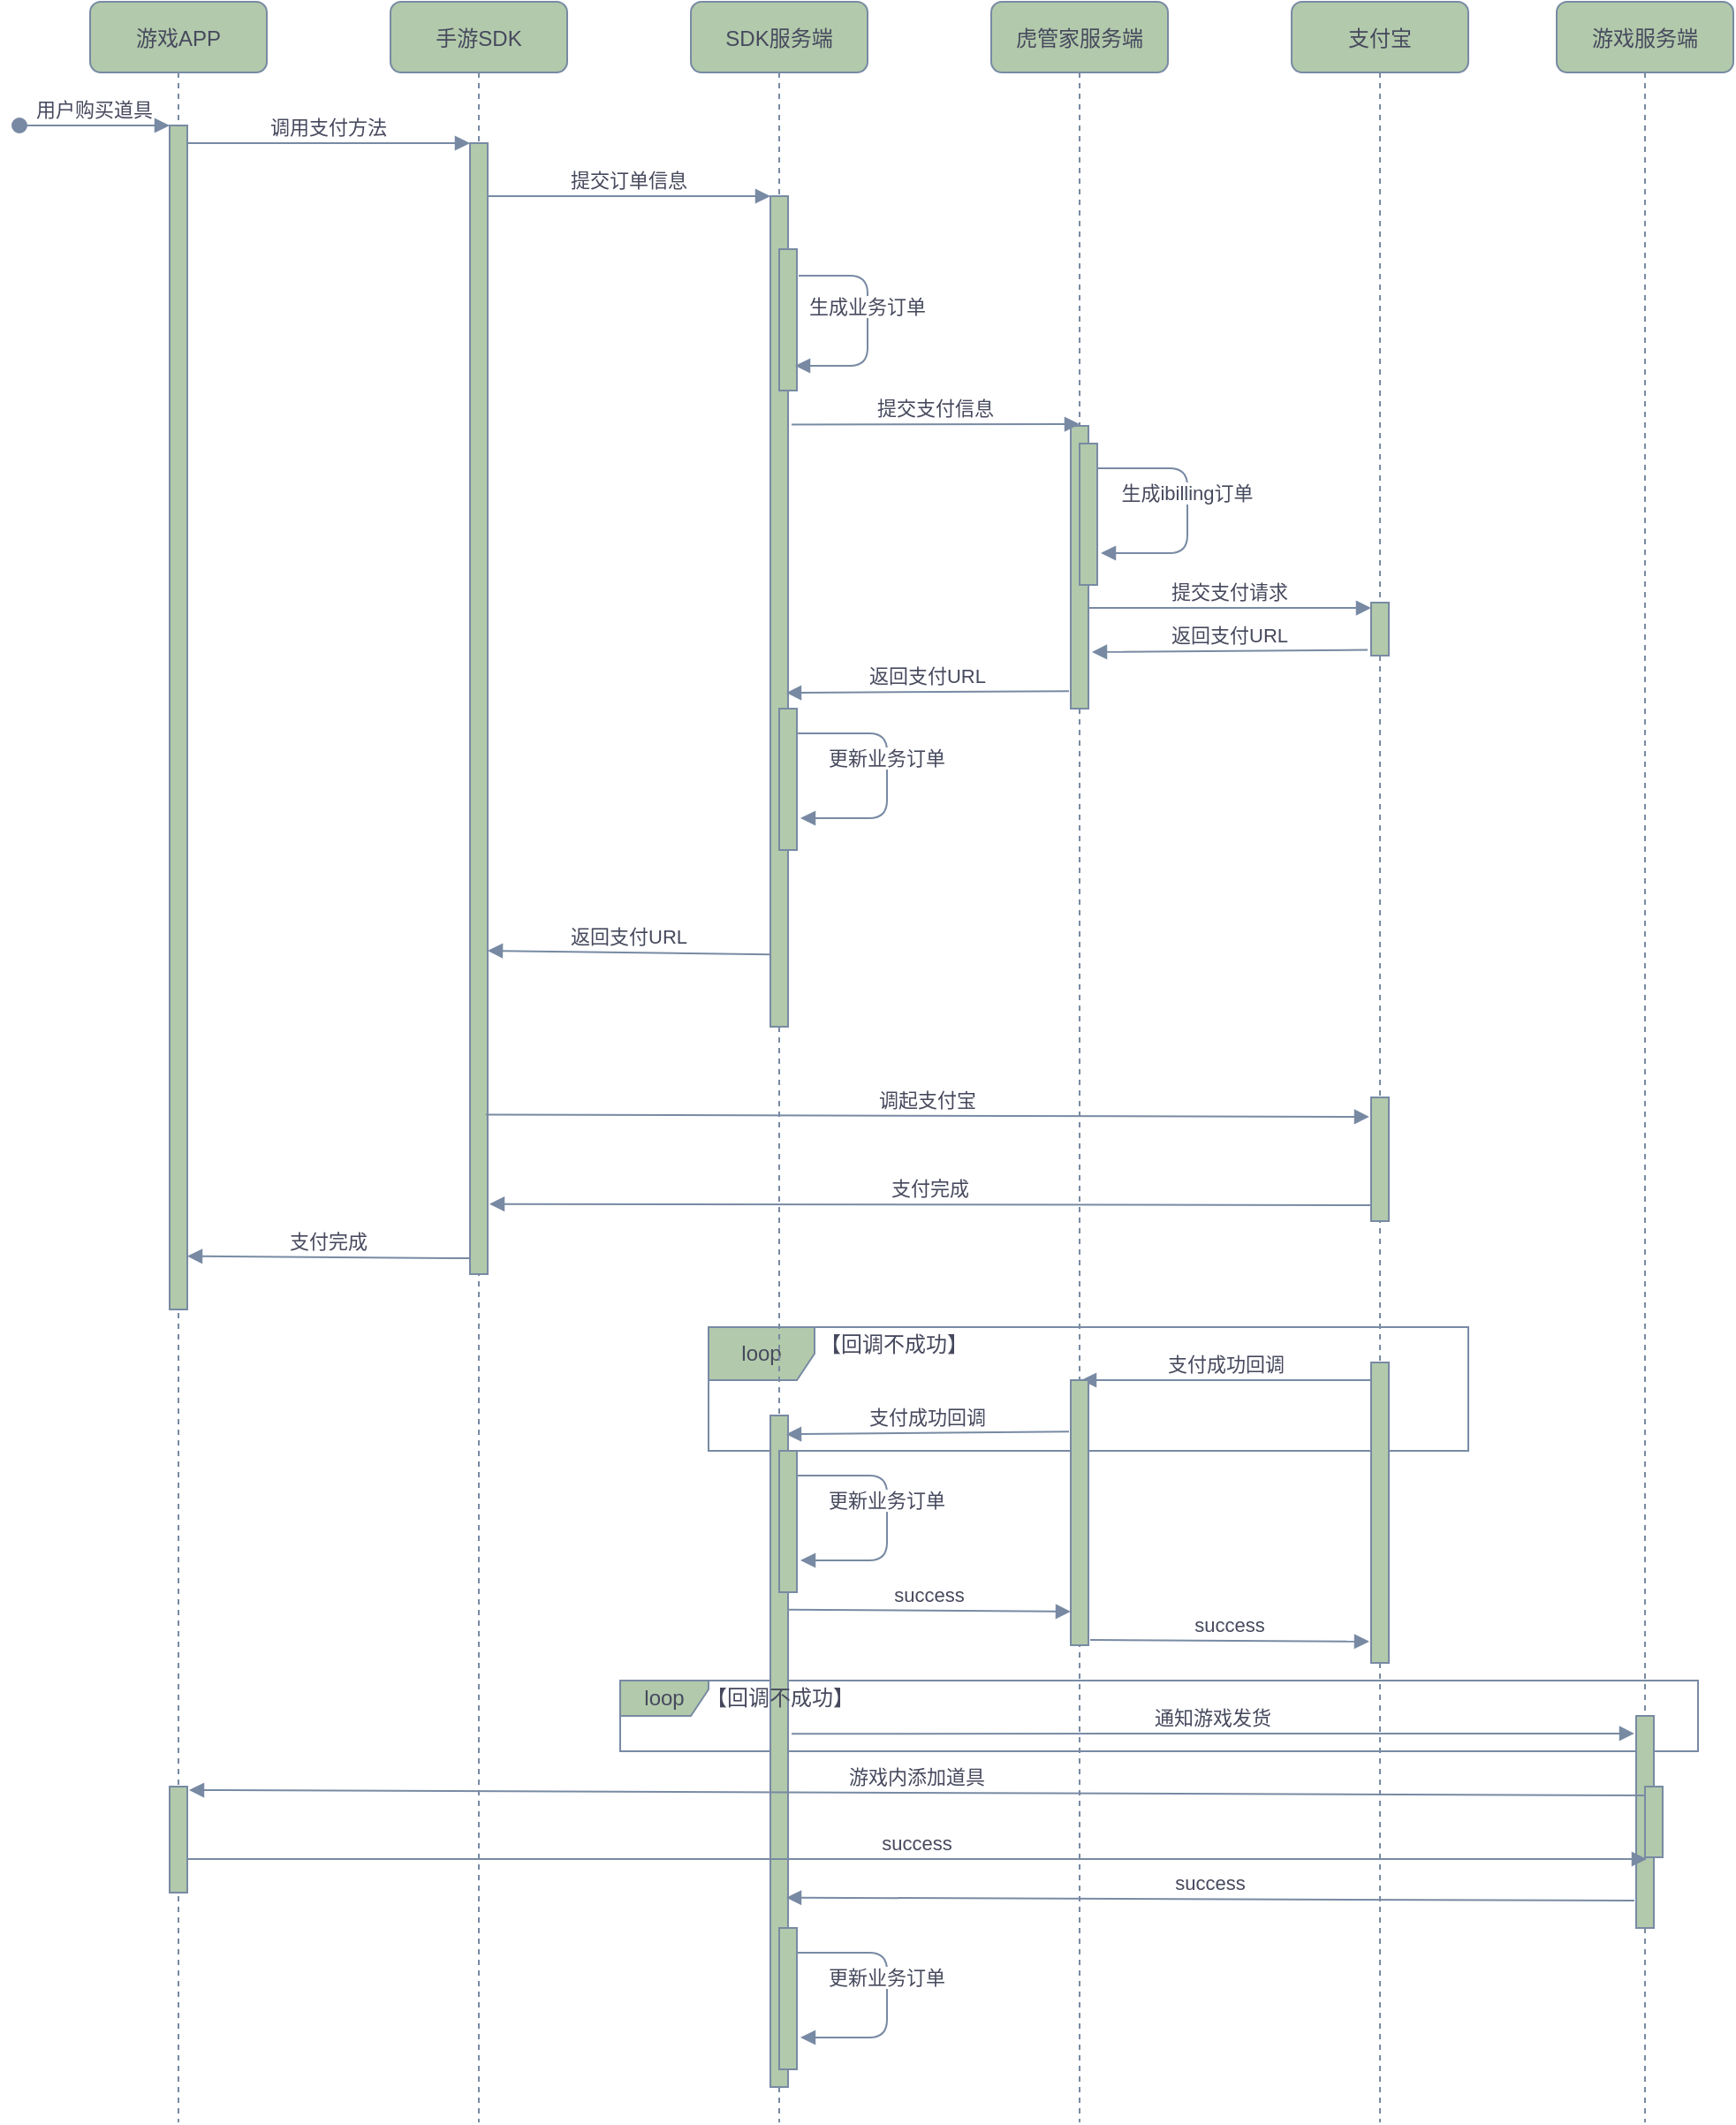 <mxfile version="14.8.6" type="github">
  <diagram id="kgpKYQtTHZ0yAKxKKP6v" name="Page-1">
    <mxGraphModel dx="946" dy="614" grid="1" gridSize="10" guides="1" tooltips="1" connect="1" arrows="1" fold="1" page="1" pageScale="1" pageWidth="1100" pageHeight="850" background="none" math="0" shadow="0">
      <root>
        <mxCell id="0" />
        <mxCell id="1" parent="0" />
        <mxCell id="mdC14NxBIMde7mDdin4W-55" value="" style="group" vertex="1" connectable="0" parent="1">
          <mxGeometry x="470" y="830" width="430" height="70" as="geometry" />
        </mxCell>
        <mxCell id="mdC14NxBIMde7mDdin4W-53" value="loop" style="shape=umlFrame;whiteSpace=wrap;html=1;rounded=1;shadow=0;glass=0;sketch=0;fontColor=#46495D;strokeColor=#788AA3;fillColor=#B2C9AB;" vertex="1" parent="mdC14NxBIMde7mDdin4W-55">
          <mxGeometry width="430" height="70" as="geometry" />
        </mxCell>
        <mxCell id="mdC14NxBIMde7mDdin4W-54" value="【回调不成功】" style="text;html=1;strokeColor=none;fillColor=none;align=center;verticalAlign=middle;whiteSpace=wrap;rounded=0;shadow=0;glass=0;sketch=0;fontColor=#46495D;" vertex="1" parent="mdC14NxBIMde7mDdin4W-55">
          <mxGeometry x="60" width="90" height="20" as="geometry" />
        </mxCell>
        <mxCell id="mdC14NxBIMde7mDdin4W-56" value="loop" style="shape=umlFrame;whiteSpace=wrap;html=1;rounded=1;shadow=0;glass=0;sketch=0;fontColor=#46495D;strokeColor=#788AA3;fillColor=#B2C9AB;width=50;height=20;" vertex="1" parent="1">
          <mxGeometry x="420" y="1030" width="610" height="40" as="geometry" />
        </mxCell>
        <mxCell id="3nuBFxr9cyL0pnOWT2aG-1" value="游戏APP" style="shape=umlLifeline;perimeter=lifelinePerimeter;container=1;collapsible=0;recursiveResize=0;shadow=0;strokeWidth=1;fillColor=#B2C9AB;strokeColor=#788AA3;gradientDirection=south;perimeterSpacing=0;fontColor=#46495D;rounded=1;glass=0;sketch=0;" parent="1" vertex="1">
          <mxGeometry x="120" y="80" width="100" height="1200" as="geometry" />
        </mxCell>
        <mxCell id="3nuBFxr9cyL0pnOWT2aG-2" value="" style="points=[];perimeter=orthogonalPerimeter;shadow=0;strokeWidth=1;fillColor=#B2C9AB;strokeColor=#788AA3;fontColor=#46495D;" parent="3nuBFxr9cyL0pnOWT2aG-1" vertex="1">
          <mxGeometry x="45" y="70" width="10" height="670" as="geometry" />
        </mxCell>
        <mxCell id="3nuBFxr9cyL0pnOWT2aG-3" value="用户购买道具" style="verticalAlign=bottom;startArrow=oval;endArrow=block;startSize=8;shadow=0;strokeWidth=1;strokeColor=#788AA3;fontColor=#46495D;" parent="3nuBFxr9cyL0pnOWT2aG-1" target="3nuBFxr9cyL0pnOWT2aG-2" edge="1">
          <mxGeometry relative="1" as="geometry">
            <mxPoint x="-40" y="70" as="sourcePoint" />
          </mxGeometry>
        </mxCell>
        <mxCell id="3nuBFxr9cyL0pnOWT2aG-5" value="手游SDK" style="shape=umlLifeline;perimeter=lifelinePerimeter;container=1;collapsible=0;recursiveResize=0;shadow=0;strokeWidth=1;fillColor=#B2C9AB;strokeColor=#788AA3;fontColor=#46495D;rounded=1;" parent="1" vertex="1">
          <mxGeometry x="290" y="80" width="100" height="1200" as="geometry" />
        </mxCell>
        <mxCell id="3nuBFxr9cyL0pnOWT2aG-6" value="" style="points=[];perimeter=orthogonalPerimeter;shadow=0;strokeWidth=1;fillColor=#B2C9AB;strokeColor=#788AA3;fontColor=#46495D;" parent="3nuBFxr9cyL0pnOWT2aG-5" vertex="1">
          <mxGeometry x="45" y="80" width="10" height="640" as="geometry" />
        </mxCell>
        <mxCell id="3nuBFxr9cyL0pnOWT2aG-8" value="调用支付方法" style="verticalAlign=bottom;endArrow=block;entryX=0;entryY=0;shadow=0;strokeWidth=1;strokeColor=#788AA3;fontColor=#46495D;" parent="1" source="3nuBFxr9cyL0pnOWT2aG-2" target="3nuBFxr9cyL0pnOWT2aG-6" edge="1">
          <mxGeometry relative="1" as="geometry">
            <mxPoint x="275" y="160" as="sourcePoint" />
          </mxGeometry>
        </mxCell>
        <mxCell id="mdC14NxBIMde7mDdin4W-1" value="SDK服务端" style="shape=umlLifeline;perimeter=lifelinePerimeter;container=1;collapsible=0;recursiveResize=0;shadow=0;strokeWidth=1;fillColor=#B2C9AB;strokeColor=#788AA3;fontColor=#46495D;rounded=1;" vertex="1" parent="1">
          <mxGeometry x="460" y="80" width="100" height="1200" as="geometry" />
        </mxCell>
        <mxCell id="mdC14NxBIMde7mDdin4W-3" value="虎管家服务端" style="shape=umlLifeline;perimeter=lifelinePerimeter;container=1;collapsible=0;recursiveResize=0;shadow=0;strokeWidth=1;fillColor=#B2C9AB;strokeColor=#788AA3;fontColor=#46495D;rounded=1;" vertex="1" parent="1">
          <mxGeometry x="630" y="80" width="100" height="1200" as="geometry" />
        </mxCell>
        <mxCell id="mdC14NxBIMde7mDdin4W-4" value="" style="points=[];perimeter=orthogonalPerimeter;shadow=0;strokeWidth=1;fillColor=#B2C9AB;strokeColor=#788AA3;fontColor=#46495D;" vertex="1" parent="mdC14NxBIMde7mDdin4W-3">
          <mxGeometry x="45" y="240" width="10" height="160" as="geometry" />
        </mxCell>
        <mxCell id="mdC14NxBIMde7mDdin4W-5" value="游戏服务端" style="shape=umlLifeline;perimeter=lifelinePerimeter;container=1;collapsible=0;recursiveResize=0;shadow=0;strokeWidth=1;fillColor=#B2C9AB;strokeColor=#788AA3;fontColor=#46495D;rounded=1;" vertex="1" parent="1">
          <mxGeometry x="950" y="80" width="100" height="1200" as="geometry" />
        </mxCell>
        <mxCell id="mdC14NxBIMde7mDdin4W-7" value="支付宝" style="shape=umlLifeline;perimeter=lifelinePerimeter;container=1;collapsible=0;recursiveResize=0;shadow=0;strokeWidth=1;fillColor=#B2C9AB;strokeColor=#788AA3;fontColor=#46495D;rounded=1;" vertex="1" parent="1">
          <mxGeometry x="800" y="80" width="100" height="1200" as="geometry" />
        </mxCell>
        <mxCell id="mdC14NxBIMde7mDdin4W-8" value="" style="points=[];perimeter=orthogonalPerimeter;shadow=0;strokeWidth=1;fillColor=#B2C9AB;strokeColor=#788AA3;fontColor=#46495D;" vertex="1" parent="mdC14NxBIMde7mDdin4W-7">
          <mxGeometry x="45" y="340" width="10" height="30" as="geometry" />
        </mxCell>
        <mxCell id="mdC14NxBIMde7mDdin4W-9" value="" style="points=[];perimeter=orthogonalPerimeter;shadow=0;strokeWidth=1;fillColor=#B2C9AB;strokeColor=#788AA3;fontColor=#46495D;" vertex="1" parent="1">
          <mxGeometry x="505" y="190" width="10" height="470" as="geometry" />
        </mxCell>
        <mxCell id="mdC14NxBIMde7mDdin4W-11" value="提交订单信息" style="verticalAlign=bottom;endArrow=block;entryX=0;entryY=0;shadow=0;strokeWidth=1;strokeColor=#788AA3;fontColor=#46495D;" edge="1" parent="1">
          <mxGeometry relative="1" as="geometry">
            <mxPoint x="345" y="190.0" as="sourcePoint" />
            <mxPoint x="505" y="190.0" as="targetPoint" />
          </mxGeometry>
        </mxCell>
        <mxCell id="mdC14NxBIMde7mDdin4W-12" value="提交支付信息" style="verticalAlign=bottom;endArrow=block;entryX=0.5;entryY=-0.006;shadow=0;strokeWidth=1;strokeColor=#788AA3;fontColor=#46495D;entryDx=0;entryDy=0;entryPerimeter=0;exitX=1.2;exitY=0.275;exitDx=0;exitDy=0;exitPerimeter=0;" edge="1" parent="1" source="mdC14NxBIMde7mDdin4W-9" target="mdC14NxBIMde7mDdin4W-4">
          <mxGeometry relative="1" as="geometry">
            <mxPoint x="514" y="333" as="sourcePoint" />
            <mxPoint x="690" y="334.5" as="targetPoint" />
          </mxGeometry>
        </mxCell>
        <mxCell id="mdC14NxBIMde7mDdin4W-13" value="提交支付请求" style="verticalAlign=bottom;endArrow=block;shadow=0;strokeWidth=1;strokeColor=#788AA3;fontColor=#46495D;exitX=1;exitY=0.644;exitDx=0;exitDy=0;exitPerimeter=0;" edge="1" parent="1" source="mdC14NxBIMde7mDdin4W-4" target="mdC14NxBIMde7mDdin4W-8">
          <mxGeometry relative="1" as="geometry">
            <mxPoint x="690" y="230.0" as="sourcePoint" />
            <mxPoint x="850" y="230" as="targetPoint" />
          </mxGeometry>
        </mxCell>
        <mxCell id="mdC14NxBIMde7mDdin4W-14" value="" style="points=[];perimeter=orthogonalPerimeter;shadow=0;strokeWidth=1;fillColor=#B2C9AB;strokeColor=#788AA3;fontColor=#46495D;" vertex="1" parent="1">
          <mxGeometry x="510" y="220" width="10" height="80" as="geometry" />
        </mxCell>
        <mxCell id="mdC14NxBIMde7mDdin4W-16" value="生成业务订单" style="verticalAlign=bottom;endArrow=block;entryX=0.9;entryY=0.825;shadow=0;strokeWidth=1;strokeColor=#788AA3;fontColor=#46495D;edgeStyle=orthogonalEdgeStyle;entryDx=0;entryDy=0;entryPerimeter=0;exitX=1.1;exitY=0.188;exitDx=0;exitDy=0;exitPerimeter=0;" edge="1" parent="1" source="mdC14NxBIMde7mDdin4W-14" target="mdC14NxBIMde7mDdin4W-14">
          <mxGeometry relative="1" as="geometry">
            <mxPoint x="520" y="220.0" as="sourcePoint" />
            <mxPoint x="680" y="220.0" as="targetPoint" />
            <Array as="points">
              <mxPoint x="560" y="235" />
              <mxPoint x="560" y="286" />
            </Array>
          </mxGeometry>
        </mxCell>
        <mxCell id="mdC14NxBIMde7mDdin4W-17" value="返回支付URL" style="verticalAlign=bottom;endArrow=block;entryX=1.2;entryY=0.8;shadow=0;strokeWidth=1;strokeColor=#788AA3;fontColor=#46495D;exitX=-0.2;exitY=0.891;exitDx=0;exitDy=0;exitPerimeter=0;entryDx=0;entryDy=0;entryPerimeter=0;" edge="1" parent="1" source="mdC14NxBIMde7mDdin4W-8" target="mdC14NxBIMde7mDdin4W-4">
          <mxGeometry relative="1" as="geometry">
            <mxPoint x="550" y="354.5" as="sourcePoint" />
            <mxPoint x="710" y="354.5" as="targetPoint" />
          </mxGeometry>
        </mxCell>
        <mxCell id="mdC14NxBIMde7mDdin4W-18" value="返回支付URL" style="verticalAlign=bottom;endArrow=block;entryX=0.9;entryY=0.598;shadow=0;strokeWidth=1;strokeColor=#788AA3;fontColor=#46495D;exitX=-0.1;exitY=0.938;exitDx=0;exitDy=0;exitPerimeter=0;entryDx=0;entryDy=0;entryPerimeter=0;" edge="1" parent="1" source="mdC14NxBIMde7mDdin4W-4" target="mdC14NxBIMde7mDdin4W-9">
          <mxGeometry relative="1" as="geometry">
            <mxPoint x="676" y="470.01" as="sourcePoint" />
            <mxPoint x="520" y="470" as="targetPoint" />
          </mxGeometry>
        </mxCell>
        <mxCell id="mdC14NxBIMde7mDdin4W-19" value="" style="points=[];perimeter=orthogonalPerimeter;shadow=0;strokeWidth=1;fillColor=#B2C9AB;strokeColor=#788AA3;fontColor=#46495D;" vertex="1" parent="1">
          <mxGeometry x="510" y="480" width="10" height="80" as="geometry" />
        </mxCell>
        <mxCell id="mdC14NxBIMde7mDdin4W-20" value="更新业务订单" style="verticalAlign=bottom;endArrow=block;entryX=1.2;entryY=0.775;shadow=0;strokeWidth=1;strokeColor=#788AA3;fontColor=#46495D;edgeStyle=orthogonalEdgeStyle;entryDx=0;entryDy=0;entryPerimeter=0;exitX=1;exitY=0.175;exitDx=0;exitDy=0;exitPerimeter=0;" edge="1" parent="1" source="mdC14NxBIMde7mDdin4W-19" target="mdC14NxBIMde7mDdin4W-19">
          <mxGeometry relative="1" as="geometry">
            <mxPoint x="532" y="494.54" as="sourcePoint" />
            <mxPoint x="530" y="545.5" as="targetPoint" />
            <Array as="points">
              <mxPoint x="571" y="494" />
              <mxPoint x="571" y="542" />
            </Array>
          </mxGeometry>
        </mxCell>
        <mxCell id="mdC14NxBIMde7mDdin4W-21" value="" style="points=[];perimeter=orthogonalPerimeter;shadow=0;strokeWidth=1;fillColor=#B2C9AB;strokeColor=#788AA3;fontColor=#46495D;" vertex="1" parent="1">
          <mxGeometry x="680" y="330" width="10" height="80" as="geometry" />
        </mxCell>
        <mxCell id="mdC14NxBIMde7mDdin4W-22" value="生成ibilling订单" style="verticalAlign=bottom;endArrow=block;entryX=1.2;entryY=0.775;shadow=0;strokeWidth=1;strokeColor=#788AA3;fontColor=#46495D;edgeStyle=orthogonalEdgeStyle;entryDx=0;entryDy=0;entryPerimeter=0;exitX=1;exitY=0.175;exitDx=0;exitDy=0;exitPerimeter=0;" edge="1" parent="1" source="mdC14NxBIMde7mDdin4W-21" target="mdC14NxBIMde7mDdin4W-21">
          <mxGeometry relative="1" as="geometry">
            <mxPoint x="702" y="344.54" as="sourcePoint" />
            <mxPoint x="700" y="395.5" as="targetPoint" />
            <Array as="points">
              <mxPoint x="741" y="344" />
              <mxPoint x="741" y="392" />
            </Array>
          </mxGeometry>
        </mxCell>
        <mxCell id="mdC14NxBIMde7mDdin4W-23" value="返回支付URL" style="verticalAlign=bottom;endArrow=block;shadow=0;strokeWidth=1;strokeColor=#788AA3;fontColor=#46495D;exitX=0;exitY=0.913;exitDx=0;exitDy=0;exitPerimeter=0;entryX=1;entryY=0.714;entryDx=0;entryDy=0;entryPerimeter=0;" edge="1" parent="1" source="mdC14NxBIMde7mDdin4W-9" target="3nuBFxr9cyL0pnOWT2aG-6">
          <mxGeometry relative="1" as="geometry">
            <mxPoint x="500" y="620.0" as="sourcePoint" />
            <mxPoint x="350" y="621" as="targetPoint" />
          </mxGeometry>
        </mxCell>
        <mxCell id="mdC14NxBIMde7mDdin4W-25" value="调起支付宝" style="verticalAlign=bottom;endArrow=block;entryX=-0.1;entryY=0.157;shadow=0;strokeWidth=1;strokeColor=#788AA3;fontColor=#46495D;entryDx=0;entryDy=0;entryPerimeter=0;exitX=0.9;exitY=0.859;exitDx=0;exitDy=0;exitPerimeter=0;" edge="1" parent="1" source="3nuBFxr9cyL0pnOWT2aG-6" target="mdC14NxBIMde7mDdin4W-26">
          <mxGeometry relative="1" as="geometry">
            <mxPoint x="352" y="710.21" as="sourcePoint" />
            <mxPoint x="515" y="710" as="targetPoint" />
          </mxGeometry>
        </mxCell>
        <mxCell id="mdC14NxBIMde7mDdin4W-26" value="" style="points=[];perimeter=orthogonalPerimeter;shadow=0;strokeWidth=1;fillColor=#B2C9AB;strokeColor=#788AA3;fontColor=#46495D;" vertex="1" parent="1">
          <mxGeometry x="845" y="700" width="10" height="70" as="geometry" />
        </mxCell>
        <mxCell id="mdC14NxBIMde7mDdin4W-27" value="支付完成" style="verticalAlign=bottom;endArrow=block;entryX=1.1;entryY=0.938;shadow=0;strokeWidth=1;strokeColor=#788AA3;fontColor=#46495D;exitX=0;exitY=0.871;exitDx=0;exitDy=0;exitPerimeter=0;entryDx=0;entryDy=0;entryPerimeter=0;" edge="1" parent="1" source="mdC14NxBIMde7mDdin4W-26" target="3nuBFxr9cyL0pnOWT2aG-6">
          <mxGeometry relative="1" as="geometry">
            <mxPoint x="680" y="760" as="sourcePoint" />
            <mxPoint x="520" y="760.98" as="targetPoint" />
          </mxGeometry>
        </mxCell>
        <mxCell id="mdC14NxBIMde7mDdin4W-28" value="支付完成" style="verticalAlign=bottom;endArrow=block;shadow=0;strokeWidth=1;strokeColor=#788AA3;fontColor=#46495D;exitX=0;exitY=0.986;exitDx=0;exitDy=0;exitPerimeter=0;entryX=1;entryY=0.955;entryDx=0;entryDy=0;entryPerimeter=0;" edge="1" parent="1" source="3nuBFxr9cyL0pnOWT2aG-6" target="3nuBFxr9cyL0pnOWT2aG-2">
          <mxGeometry relative="1" as="geometry">
            <mxPoint x="330" y="792.15" as="sourcePoint" />
            <mxPoint x="176" y="789" as="targetPoint" />
          </mxGeometry>
        </mxCell>
        <mxCell id="mdC14NxBIMde7mDdin4W-29" value="" style="points=[];perimeter=orthogonalPerimeter;shadow=0;strokeWidth=1;fillColor=#B2C9AB;strokeColor=#788AA3;fontColor=#46495D;" vertex="1" parent="1">
          <mxGeometry x="845" y="850" width="10" height="170" as="geometry" />
        </mxCell>
        <mxCell id="mdC14NxBIMde7mDdin4W-30" value="支付成功回调" style="verticalAlign=bottom;endArrow=block;entryX=0.6;entryY=0;shadow=0;strokeWidth=1;strokeColor=#788AA3;fontColor=#46495D;exitX=0;exitY=0.059;exitDx=0;exitDy=0;exitPerimeter=0;entryDx=0;entryDy=0;entryPerimeter=0;" edge="1" parent="1" source="mdC14NxBIMde7mDdin4W-29" target="mdC14NxBIMde7mDdin4W-31">
          <mxGeometry relative="1" as="geometry">
            <mxPoint x="839" y="870.65" as="sourcePoint" />
            <mxPoint x="340" y="870" as="targetPoint" />
          </mxGeometry>
        </mxCell>
        <mxCell id="mdC14NxBIMde7mDdin4W-31" value="" style="points=[];perimeter=orthogonalPerimeter;shadow=0;strokeWidth=1;fillColor=#B2C9AB;strokeColor=#788AA3;fontColor=#46495D;" vertex="1" parent="1">
          <mxGeometry x="675" y="860" width="10" height="150" as="geometry" />
        </mxCell>
        <mxCell id="mdC14NxBIMde7mDdin4W-32" value="" style="points=[];perimeter=orthogonalPerimeter;shadow=0;strokeWidth=1;fillColor=#B2C9AB;strokeColor=#788AA3;fontColor=#46495D;" vertex="1" parent="1">
          <mxGeometry x="505" y="880" width="10" height="380" as="geometry" />
        </mxCell>
        <mxCell id="mdC14NxBIMde7mDdin4W-33" value="支付成功回调" style="verticalAlign=bottom;endArrow=block;shadow=0;strokeWidth=1;strokeColor=#788AA3;fontColor=#46495D;exitX=-0.1;exitY=0.194;exitDx=0;exitDy=0;exitPerimeter=0;entryX=0.9;entryY=0.028;entryDx=0;entryDy=0;entryPerimeter=0;" edge="1" parent="1" source="mdC14NxBIMde7mDdin4W-31" target="mdC14NxBIMde7mDdin4W-32">
          <mxGeometry relative="1" as="geometry">
            <mxPoint x="680" y="910" as="sourcePoint" />
            <mxPoint x="550" y="899" as="targetPoint" />
          </mxGeometry>
        </mxCell>
        <mxCell id="mdC14NxBIMde7mDdin4W-34" value="" style="points=[];perimeter=orthogonalPerimeter;shadow=0;strokeWidth=1;fillColor=#B2C9AB;strokeColor=#788AA3;fontColor=#46495D;" vertex="1" parent="1">
          <mxGeometry x="510" y="900" width="10" height="80" as="geometry" />
        </mxCell>
        <mxCell id="mdC14NxBIMde7mDdin4W-35" value="更新业务订单" style="verticalAlign=bottom;endArrow=block;entryX=1.2;entryY=0.775;shadow=0;strokeWidth=1;strokeColor=#788AA3;fontColor=#46495D;edgeStyle=orthogonalEdgeStyle;entryDx=0;entryDy=0;entryPerimeter=0;exitX=1;exitY=0.175;exitDx=0;exitDy=0;exitPerimeter=0;" edge="1" parent="1" source="mdC14NxBIMde7mDdin4W-34" target="mdC14NxBIMde7mDdin4W-34">
          <mxGeometry relative="1" as="geometry">
            <mxPoint x="532" y="914.54" as="sourcePoint" />
            <mxPoint x="530" y="965.5" as="targetPoint" />
            <Array as="points">
              <mxPoint x="571" y="914" />
              <mxPoint x="571" y="962" />
            </Array>
          </mxGeometry>
        </mxCell>
        <mxCell id="mdC14NxBIMde7mDdin4W-36" value="通知游戏发货" style="verticalAlign=bottom;endArrow=block;shadow=0;strokeWidth=1;strokeColor=#788AA3;fontColor=#46495D;entryX=-0.1;entryY=0.083;entryDx=0;entryDy=0;entryPerimeter=0;exitX=1.2;exitY=0.474;exitDx=0;exitDy=0;exitPerimeter=0;" edge="1" parent="1" source="mdC14NxBIMde7mDdin4W-32" target="mdC14NxBIMde7mDdin4W-38">
          <mxGeometry relative="1" as="geometry">
            <mxPoint x="530" y="1060" as="sourcePoint" />
            <mxPoint x="1000" y="1040" as="targetPoint" />
          </mxGeometry>
        </mxCell>
        <mxCell id="mdC14NxBIMde7mDdin4W-37" value="success" style="verticalAlign=bottom;endArrow=block;shadow=0;strokeWidth=1;strokeColor=#788AA3;fontColor=#46495D;exitX=1;exitY=0.289;exitDx=0;exitDy=0;exitPerimeter=0;entryX=0;entryY=0.873;entryDx=0;entryDy=0;entryPerimeter=0;" edge="1" parent="1" source="mdC14NxBIMde7mDdin4W-32" target="mdC14NxBIMde7mDdin4W-31">
          <mxGeometry relative="1" as="geometry">
            <mxPoint x="530" y="992" as="sourcePoint" />
            <mxPoint x="660" y="992" as="targetPoint" />
          </mxGeometry>
        </mxCell>
        <mxCell id="mdC14NxBIMde7mDdin4W-38" value="" style="points=[];perimeter=orthogonalPerimeter;shadow=0;strokeWidth=1;fillColor=#B2C9AB;strokeColor=#788AA3;fontColor=#46495D;" vertex="1" parent="1">
          <mxGeometry x="995" y="1050" width="10" height="120" as="geometry" />
        </mxCell>
        <mxCell id="mdC14NxBIMde7mDdin4W-39" value="success" style="verticalAlign=bottom;endArrow=block;shadow=0;strokeWidth=1;strokeColor=#788AA3;fontColor=#46495D;exitX=-0.1;exitY=0.871;exitDx=0;exitDy=0;exitPerimeter=0;entryX=0.9;entryY=0.718;entryDx=0;entryDy=0;entryPerimeter=0;" edge="1" parent="1" source="mdC14NxBIMde7mDdin4W-38" target="mdC14NxBIMde7mDdin4W-32">
          <mxGeometry relative="1" as="geometry">
            <mxPoint x="875" y="1100" as="sourcePoint" />
            <mxPoint x="520" y="1088" as="targetPoint" />
          </mxGeometry>
        </mxCell>
        <mxCell id="mdC14NxBIMde7mDdin4W-40" value="" style="points=[];perimeter=orthogonalPerimeter;shadow=0;strokeWidth=1;fillColor=#B2C9AB;strokeColor=#788AA3;fontColor=#46495D;" vertex="1" parent="1">
          <mxGeometry x="510" y="1170" width="10" height="80" as="geometry" />
        </mxCell>
        <mxCell id="mdC14NxBIMde7mDdin4W-41" value="更新业务订单" style="verticalAlign=bottom;endArrow=block;entryX=1.2;entryY=0.775;shadow=0;strokeWidth=1;strokeColor=#788AA3;fontColor=#46495D;edgeStyle=orthogonalEdgeStyle;entryDx=0;entryDy=0;entryPerimeter=0;exitX=1;exitY=0.175;exitDx=0;exitDy=0;exitPerimeter=0;" edge="1" parent="1" source="mdC14NxBIMde7mDdin4W-40" target="mdC14NxBIMde7mDdin4W-40">
          <mxGeometry relative="1" as="geometry">
            <mxPoint x="532" y="1184.54" as="sourcePoint" />
            <mxPoint x="530" y="1235.5" as="targetPoint" />
            <Array as="points">
              <mxPoint x="571" y="1184" />
              <mxPoint x="571" y="1232" />
            </Array>
          </mxGeometry>
        </mxCell>
        <mxCell id="mdC14NxBIMde7mDdin4W-42" value="" style="points=[];perimeter=orthogonalPerimeter;shadow=0;strokeWidth=1;fillColor=#B2C9AB;strokeColor=#788AA3;fontColor=#46495D;" vertex="1" parent="1">
          <mxGeometry x="1000" y="1090" width="10" height="40" as="geometry" />
        </mxCell>
        <mxCell id="mdC14NxBIMde7mDdin4W-45" value="游戏内添加道具" style="verticalAlign=bottom;endArrow=block;shadow=0;strokeWidth=1;strokeColor=#788AA3;fontColor=#46495D;exitX=0;exitY=0.125;exitDx=0;exitDy=0;exitPerimeter=0;entryX=1.1;entryY=0.033;entryDx=0;entryDy=0;entryPerimeter=0;" edge="1" parent="1" source="mdC14NxBIMde7mDdin4W-42" target="mdC14NxBIMde7mDdin4W-46">
          <mxGeometry relative="1" as="geometry">
            <mxPoint x="966" y="1060" as="sourcePoint" />
            <mxPoint x="490" y="1060.93" as="targetPoint" />
          </mxGeometry>
        </mxCell>
        <mxCell id="mdC14NxBIMde7mDdin4W-46" value="" style="points=[];perimeter=orthogonalPerimeter;shadow=0;strokeWidth=1;fillColor=#B2C9AB;strokeColor=#788AA3;fontColor=#46495D;" vertex="1" parent="1">
          <mxGeometry x="165" y="1090" width="10" height="60" as="geometry" />
        </mxCell>
        <mxCell id="mdC14NxBIMde7mDdin4W-47" value="success" style="verticalAlign=bottom;endArrow=block;shadow=0;strokeWidth=1;strokeColor=#788AA3;fontColor=#46495D;entryX=0.1;entryY=1.025;entryDx=0;entryDy=0;entryPerimeter=0;exitX=1;exitY=0.683;exitDx=0;exitDy=0;exitPerimeter=0;" edge="1" parent="1" source="mdC14NxBIMde7mDdin4W-46" target="mdC14NxBIMde7mDdin4W-42">
          <mxGeometry relative="1" as="geometry">
            <mxPoint x="190" y="1120" as="sourcePoint" />
            <mxPoint x="349" y="1120.08" as="targetPoint" />
          </mxGeometry>
        </mxCell>
        <mxCell id="mdC14NxBIMde7mDdin4W-48" value="success" style="verticalAlign=bottom;endArrow=block;shadow=0;strokeWidth=1;strokeColor=#788AA3;fontColor=#46495D;entryX=-0.1;entryY=0.929;entryDx=0;entryDy=0;entryPerimeter=0;exitX=1.1;exitY=0.98;exitDx=0;exitDy=0;exitPerimeter=0;" edge="1" parent="1" source="mdC14NxBIMde7mDdin4W-31" target="mdC14NxBIMde7mDdin4W-29">
          <mxGeometry relative="1" as="geometry">
            <mxPoint x="690" y="982.21" as="sourcePoint" />
            <mxPoint x="850" y="980" as="targetPoint" />
          </mxGeometry>
        </mxCell>
        <mxCell id="mdC14NxBIMde7mDdin4W-57" value="【回调不成功】" style="text;html=1;strokeColor=none;fillColor=none;align=center;verticalAlign=middle;whiteSpace=wrap;rounded=0;shadow=0;glass=0;sketch=0;fontColor=#46495D;" vertex="1" parent="1">
          <mxGeometry x="445.5" y="1030" width="129" height="20" as="geometry" />
        </mxCell>
      </root>
    </mxGraphModel>
  </diagram>
</mxfile>
